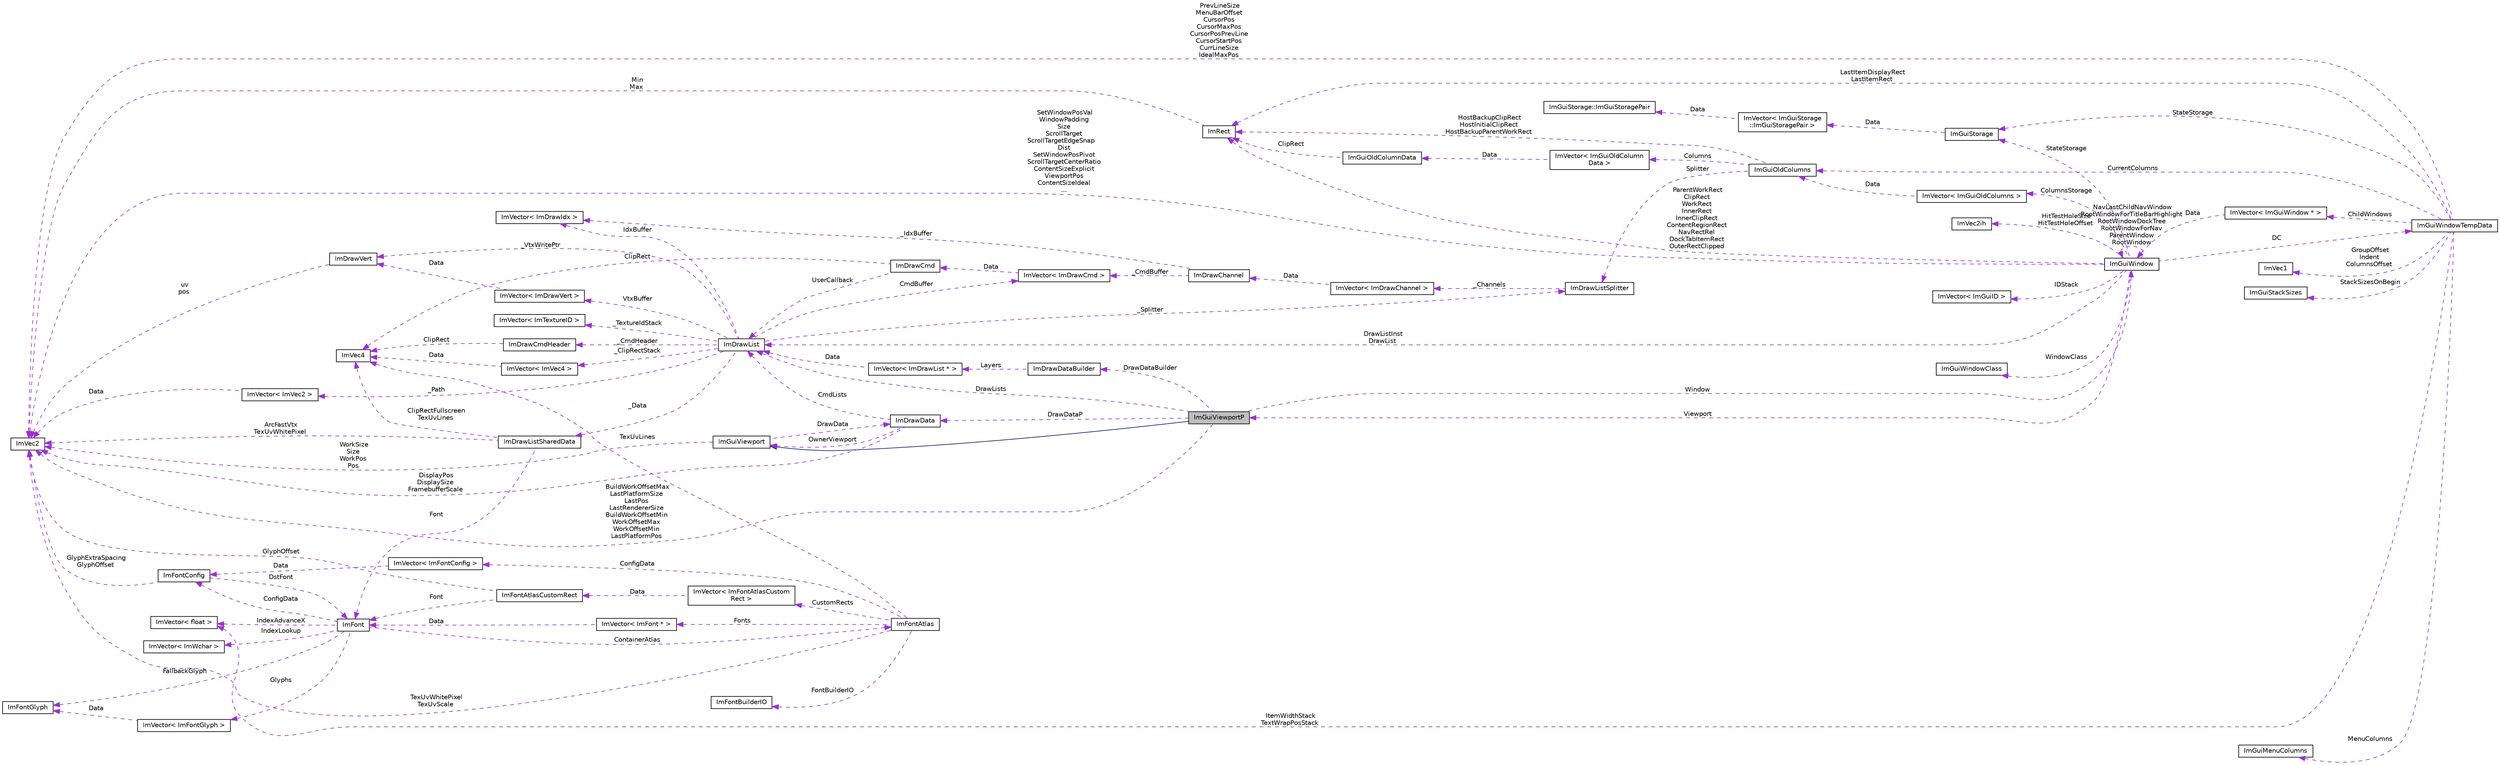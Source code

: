 digraph "ImGuiViewportP"
{
 // LATEX_PDF_SIZE
  edge [fontname="Helvetica",fontsize="10",labelfontname="Helvetica",labelfontsize="10"];
  node [fontname="Helvetica",fontsize="10",shape=record];
  rankdir="LR";
  Node1 [label="ImGuiViewportP",height=0.2,width=0.4,color="black", fillcolor="grey75", style="filled", fontcolor="black",tooltip=" "];
  Node2 -> Node1 [dir="back",color="midnightblue",fontsize="10",style="solid"];
  Node2 [label="ImGuiViewport",height=0.2,width=0.4,color="black", fillcolor="white", style="filled",URL="$structImGuiViewport.html",tooltip=" "];
  Node3 -> Node2 [dir="back",color="darkorchid3",fontsize="10",style="dashed",label=" WorkSize\nSize\nWorkPos\nPos" ];
  Node3 [label="ImVec2",height=0.2,width=0.4,color="black", fillcolor="white", style="filled",URL="$structImVec2.html",tooltip=" "];
  Node4 -> Node2 [dir="back",color="darkorchid3",fontsize="10",style="dashed",label=" DrawData" ];
  Node4 [label="ImDrawData",height=0.2,width=0.4,color="black", fillcolor="white", style="filled",URL="$structImDrawData.html",tooltip=" "];
  Node2 -> Node4 [dir="back",color="darkorchid3",fontsize="10",style="dashed",label=" OwnerViewport" ];
  Node3 -> Node4 [dir="back",color="darkorchid3",fontsize="10",style="dashed",label=" DisplayPos\nDisplaySize\nFramebufferScale" ];
  Node5 -> Node4 [dir="back",color="darkorchid3",fontsize="10",style="dashed",label=" CmdLists" ];
  Node5 [label="ImDrawList",height=0.2,width=0.4,color="black", fillcolor="white", style="filled",URL="$structImDrawList.html",tooltip=" "];
  Node6 -> Node5 [dir="back",color="darkorchid3",fontsize="10",style="dashed",label=" _ClipRectStack" ];
  Node6 [label="ImVector\< ImVec4 \>",height=0.2,width=0.4,color="black", fillcolor="white", style="filled",URL="$structImVector.html",tooltip=" "];
  Node7 -> Node6 [dir="back",color="darkorchid3",fontsize="10",style="dashed",label=" Data" ];
  Node7 [label="ImVec4",height=0.2,width=0.4,color="black", fillcolor="white", style="filled",URL="$structImVec4.html",tooltip=" "];
  Node8 -> Node5 [dir="back",color="darkorchid3",fontsize="10",style="dashed",label=" VtxBuffer" ];
  Node8 [label="ImVector\< ImDrawVert \>",height=0.2,width=0.4,color="black", fillcolor="white", style="filled",URL="$structImVector.html",tooltip=" "];
  Node9 -> Node8 [dir="back",color="darkorchid3",fontsize="10",style="dashed",label=" Data" ];
  Node9 [label="ImDrawVert",height=0.2,width=0.4,color="black", fillcolor="white", style="filled",URL="$structImDrawVert.html",tooltip=" "];
  Node3 -> Node9 [dir="back",color="darkorchid3",fontsize="10",style="dashed",label=" uv\npos" ];
  Node10 -> Node5 [dir="back",color="darkorchid3",fontsize="10",style="dashed",label=" _Path" ];
  Node10 [label="ImVector\< ImVec2 \>",height=0.2,width=0.4,color="black", fillcolor="white", style="filled",URL="$structImVector.html",tooltip=" "];
  Node3 -> Node10 [dir="back",color="darkorchid3",fontsize="10",style="dashed",label=" Data" ];
  Node11 -> Node5 [dir="back",color="darkorchid3",fontsize="10",style="dashed",label=" _Data" ];
  Node11 [label="ImDrawListSharedData",height=0.2,width=0.4,color="black", fillcolor="white", style="filled",URL="$structImDrawListSharedData.html",tooltip=" "];
  Node3 -> Node11 [dir="back",color="darkorchid3",fontsize="10",style="dashed",label=" ArcFastVtx\nTexUvWhitePixel" ];
  Node7 -> Node11 [dir="back",color="darkorchid3",fontsize="10",style="dashed",label=" ClipRectFullscreen\nTexUvLines" ];
  Node12 -> Node11 [dir="back",color="darkorchid3",fontsize="10",style="dashed",label=" Font" ];
  Node12 [label="ImFont",height=0.2,width=0.4,color="black", fillcolor="white", style="filled",URL="$structImFont.html",tooltip=" "];
  Node13 -> Node12 [dir="back",color="darkorchid3",fontsize="10",style="dashed",label=" Glyphs" ];
  Node13 [label="ImVector\< ImFontGlyph \>",height=0.2,width=0.4,color="black", fillcolor="white", style="filled",URL="$structImVector.html",tooltip=" "];
  Node14 -> Node13 [dir="back",color="darkorchid3",fontsize="10",style="dashed",label=" Data" ];
  Node14 [label="ImFontGlyph",height=0.2,width=0.4,color="black", fillcolor="white", style="filled",URL="$structImFontGlyph.html",tooltip=" "];
  Node15 -> Node12 [dir="back",color="darkorchid3",fontsize="10",style="dashed",label=" ConfigData" ];
  Node15 [label="ImFontConfig",height=0.2,width=0.4,color="black", fillcolor="white", style="filled",URL="$structImFontConfig.html",tooltip=" "];
  Node3 -> Node15 [dir="back",color="darkorchid3",fontsize="10",style="dashed",label=" GlyphExtraSpacing\nGlyphOffset" ];
  Node12 -> Node15 [dir="back",color="darkorchid3",fontsize="10",style="dashed",label=" DstFont" ];
  Node14 -> Node12 [dir="back",color="darkorchid3",fontsize="10",style="dashed",label=" FallbackGlyph" ];
  Node16 -> Node12 [dir="back",color="darkorchid3",fontsize="10",style="dashed",label=" ContainerAtlas" ];
  Node16 [label="ImFontAtlas",height=0.2,width=0.4,color="black", fillcolor="white", style="filled",URL="$structImFontAtlas.html",tooltip=" "];
  Node17 -> Node16 [dir="back",color="darkorchid3",fontsize="10",style="dashed",label=" Fonts" ];
  Node17 [label="ImVector\< ImFont * \>",height=0.2,width=0.4,color="black", fillcolor="white", style="filled",URL="$structImVector.html",tooltip=" "];
  Node12 -> Node17 [dir="back",color="darkorchid3",fontsize="10",style="dashed",label=" Data" ];
  Node18 -> Node16 [dir="back",color="darkorchid3",fontsize="10",style="dashed",label=" FontBuilderIO" ];
  Node18 [label="ImFontBuilderIO",height=0.2,width=0.4,color="black", fillcolor="white", style="filled",URL="$structImFontBuilderIO.html",tooltip=" "];
  Node3 -> Node16 [dir="back",color="darkorchid3",fontsize="10",style="dashed",label=" TexUvWhitePixel\nTexUvScale" ];
  Node7 -> Node16 [dir="back",color="darkorchid3",fontsize="10",style="dashed",label=" TexUvLines" ];
  Node19 -> Node16 [dir="back",color="darkorchid3",fontsize="10",style="dashed",label=" ConfigData" ];
  Node19 [label="ImVector\< ImFontConfig \>",height=0.2,width=0.4,color="black", fillcolor="white", style="filled",URL="$structImVector.html",tooltip=" "];
  Node15 -> Node19 [dir="back",color="darkorchid3",fontsize="10",style="dashed",label=" Data" ];
  Node20 -> Node16 [dir="back",color="darkorchid3",fontsize="10",style="dashed",label=" CustomRects" ];
  Node20 [label="ImVector\< ImFontAtlasCustom\lRect \>",height=0.2,width=0.4,color="black", fillcolor="white", style="filled",URL="$structImVector.html",tooltip=" "];
  Node21 -> Node20 [dir="back",color="darkorchid3",fontsize="10",style="dashed",label=" Data" ];
  Node21 [label="ImFontAtlasCustomRect",height=0.2,width=0.4,color="black", fillcolor="white", style="filled",URL="$structImFontAtlasCustomRect.html",tooltip=" "];
  Node3 -> Node21 [dir="back",color="darkorchid3",fontsize="10",style="dashed",label=" GlyphOffset" ];
  Node12 -> Node21 [dir="back",color="darkorchid3",fontsize="10",style="dashed",label=" Font" ];
  Node22 -> Node12 [dir="back",color="darkorchid3",fontsize="10",style="dashed",label=" IndexAdvanceX" ];
  Node22 [label="ImVector\< float \>",height=0.2,width=0.4,color="black", fillcolor="white", style="filled",URL="$structImVector.html",tooltip=" "];
  Node23 -> Node12 [dir="back",color="darkorchid3",fontsize="10",style="dashed",label=" IndexLookup" ];
  Node23 [label="ImVector\< ImWchar \>",height=0.2,width=0.4,color="black", fillcolor="white", style="filled",URL="$structImVector.html",tooltip=" "];
  Node9 -> Node5 [dir="back",color="darkorchid3",fontsize="10",style="dashed",label=" _VtxWritePtr" ];
  Node24 -> Node5 [dir="back",color="darkorchid3",fontsize="10",style="dashed",label=" _CmdHeader" ];
  Node24 [label="ImDrawCmdHeader",height=0.2,width=0.4,color="black", fillcolor="white", style="filled",URL="$structImDrawCmdHeader.html",tooltip=" "];
  Node7 -> Node24 [dir="back",color="darkorchid3",fontsize="10",style="dashed",label=" ClipRect" ];
  Node25 -> Node5 [dir="back",color="darkorchid3",fontsize="10",style="dashed",label=" CmdBuffer" ];
  Node25 [label="ImVector\< ImDrawCmd \>",height=0.2,width=0.4,color="black", fillcolor="white", style="filled",URL="$structImVector.html",tooltip=" "];
  Node26 -> Node25 [dir="back",color="darkorchid3",fontsize="10",style="dashed",label=" Data" ];
  Node26 [label="ImDrawCmd",height=0.2,width=0.4,color="black", fillcolor="white", style="filled",URL="$structImDrawCmd.html",tooltip=" "];
  Node7 -> Node26 [dir="back",color="darkorchid3",fontsize="10",style="dashed",label=" ClipRect" ];
  Node5 -> Node26 [dir="back",color="darkorchid3",fontsize="10",style="dashed",label=" UserCallback" ];
  Node27 -> Node5 [dir="back",color="darkorchid3",fontsize="10",style="dashed",label=" _Splitter" ];
  Node27 [label="ImDrawListSplitter",height=0.2,width=0.4,color="black", fillcolor="white", style="filled",URL="$structImDrawListSplitter.html",tooltip=" "];
  Node28 -> Node27 [dir="back",color="darkorchid3",fontsize="10",style="dashed",label=" _Channels" ];
  Node28 [label="ImVector\< ImDrawChannel \>",height=0.2,width=0.4,color="black", fillcolor="white", style="filled",URL="$structImVector.html",tooltip=" "];
  Node29 -> Node28 [dir="back",color="darkorchid3",fontsize="10",style="dashed",label=" Data" ];
  Node29 [label="ImDrawChannel",height=0.2,width=0.4,color="black", fillcolor="white", style="filled",URL="$structImDrawChannel.html",tooltip=" "];
  Node25 -> Node29 [dir="back",color="darkorchid3",fontsize="10",style="dashed",label=" _CmdBuffer" ];
  Node30 -> Node29 [dir="back",color="darkorchid3",fontsize="10",style="dashed",label=" _IdxBuffer" ];
  Node30 [label="ImVector\< ImDrawIdx \>",height=0.2,width=0.4,color="black", fillcolor="white", style="filled",URL="$structImVector.html",tooltip=" "];
  Node30 -> Node5 [dir="back",color="darkorchid3",fontsize="10",style="dashed",label=" IdxBuffer" ];
  Node31 -> Node5 [dir="back",color="darkorchid3",fontsize="10",style="dashed",label=" _TextureIdStack" ];
  Node31 [label="ImVector\< ImTextureID \>",height=0.2,width=0.4,color="black", fillcolor="white", style="filled",URL="$structImVector.html",tooltip=" "];
  Node3 -> Node1 [dir="back",color="darkorchid3",fontsize="10",style="dashed",label=" BuildWorkOffsetMax\nLastPlatformSize\nLastPos\nLastRendererSize\nBuildWorkOffsetMin\nWorkOffsetMax\nWorkOffsetMin\nLastPlatformPos" ];
  Node32 -> Node1 [dir="back",color="darkorchid3",fontsize="10",style="dashed",label=" DrawDataBuilder" ];
  Node32 [label="ImDrawDataBuilder",height=0.2,width=0.4,color="black", fillcolor="white", style="filled",URL="$structImDrawDataBuilder.html",tooltip=" "];
  Node33 -> Node32 [dir="back",color="darkorchid3",fontsize="10",style="dashed",label=" Layers" ];
  Node33 [label="ImVector\< ImDrawList * \>",height=0.2,width=0.4,color="black", fillcolor="white", style="filled",URL="$structImVector.html",tooltip=" "];
  Node5 -> Node33 [dir="back",color="darkorchid3",fontsize="10",style="dashed",label=" Data" ];
  Node4 -> Node1 [dir="back",color="darkorchid3",fontsize="10",style="dashed",label=" DrawDataP" ];
  Node5 -> Node1 [dir="back",color="darkorchid3",fontsize="10",style="dashed",label=" DrawLists" ];
  Node34 -> Node1 [dir="back",color="darkorchid3",fontsize="10",style="dashed",label=" Window" ];
  Node34 [label="ImGuiWindow",height=0.2,width=0.4,color="black", fillcolor="white", style="filled",URL="$structImGuiWindow.html",tooltip=" "];
  Node35 -> Node34 [dir="back",color="darkorchid3",fontsize="10",style="dashed",label=" HitTestHoleSize\nHitTestHoleOffset" ];
  Node35 [label="ImVec2ih",height=0.2,width=0.4,color="black", fillcolor="white", style="filled",URL="$structImVec2ih.html",tooltip=" "];
  Node36 -> Node34 [dir="back",color="darkorchid3",fontsize="10",style="dashed",label=" StateStorage" ];
  Node36 [label="ImGuiStorage",height=0.2,width=0.4,color="black", fillcolor="white", style="filled",URL="$structImGuiStorage.html",tooltip=" "];
  Node37 -> Node36 [dir="back",color="darkorchid3",fontsize="10",style="dashed",label=" Data" ];
  Node37 [label="ImVector\< ImGuiStorage\l::ImGuiStoragePair \>",height=0.2,width=0.4,color="black", fillcolor="white", style="filled",URL="$structImVector.html",tooltip=" "];
  Node38 -> Node37 [dir="back",color="darkorchid3",fontsize="10",style="dashed",label=" Data" ];
  Node38 [label="ImGuiStorage::ImGuiStoragePair",height=0.2,width=0.4,color="black", fillcolor="white", style="filled",URL="$structImGuiStorage_1_1ImGuiStoragePair.html",tooltip=" "];
  Node3 -> Node34 [dir="back",color="darkorchid3",fontsize="10",style="dashed",label=" SetWindowPosVal\nWindowPadding\nSize\nScrollTarget\nScrollTargetEdgeSnap\lDist\nSetWindowPosPivot\nScrollTargetCenterRatio\nContentSizeExplicit\nViewportPos\nContentSizeIdeal\n..." ];
  Node39 -> Node34 [dir="back",color="darkorchid3",fontsize="10",style="dashed",label=" ParentWorkRect\nClipRect\nWorkRect\nInnerRect\nInnerClipRect\nContentRegionRect\nNavRectRel\nDockTabItemRect\nOuterRectClipped" ];
  Node39 [label="ImRect",height=0.2,width=0.4,color="black", fillcolor="white", style="filled",URL="$structImRect.html",tooltip=" "];
  Node3 -> Node39 [dir="back",color="darkorchid3",fontsize="10",style="dashed",label=" Min\nMax" ];
  Node40 -> Node34 [dir="back",color="darkorchid3",fontsize="10",style="dashed",label=" ColumnsStorage" ];
  Node40 [label="ImVector\< ImGuiOldColumns \>",height=0.2,width=0.4,color="black", fillcolor="white", style="filled",URL="$structImVector.html",tooltip=" "];
  Node41 -> Node40 [dir="back",color="darkorchid3",fontsize="10",style="dashed",label=" Data" ];
  Node41 [label="ImGuiOldColumns",height=0.2,width=0.4,color="black", fillcolor="white", style="filled",URL="$structImGuiOldColumns.html",tooltip=" "];
  Node39 -> Node41 [dir="back",color="darkorchid3",fontsize="10",style="dashed",label=" HostBackupClipRect\nHostInitialClipRect\nHostBackupParentWorkRect" ];
  Node42 -> Node41 [dir="back",color="darkorchid3",fontsize="10",style="dashed",label=" Columns" ];
  Node42 [label="ImVector\< ImGuiOldColumn\lData \>",height=0.2,width=0.4,color="black", fillcolor="white", style="filled",URL="$structImVector.html",tooltip=" "];
  Node43 -> Node42 [dir="back",color="darkorchid3",fontsize="10",style="dashed",label=" Data" ];
  Node43 [label="ImGuiOldColumnData",height=0.2,width=0.4,color="black", fillcolor="white", style="filled",URL="$structImGuiOldColumnData.html",tooltip=" "];
  Node39 -> Node43 [dir="back",color="darkorchid3",fontsize="10",style="dashed",label=" ClipRect" ];
  Node27 -> Node41 [dir="back",color="darkorchid3",fontsize="10",style="dashed",label=" Splitter" ];
  Node44 -> Node34 [dir="back",color="darkorchid3",fontsize="10",style="dashed",label=" DC" ];
  Node44 [label="ImGuiWindowTempData",height=0.2,width=0.4,color="black", fillcolor="white", style="filled",URL="$structImGuiWindowTempData.html",tooltip=" "];
  Node45 -> Node44 [dir="back",color="darkorchid3",fontsize="10",style="dashed",label=" GroupOffset\nIndent\nColumnsOffset" ];
  Node45 [label="ImVec1",height=0.2,width=0.4,color="black", fillcolor="white", style="filled",URL="$structImVec1.html",tooltip=" "];
  Node36 -> Node44 [dir="back",color="darkorchid3",fontsize="10",style="dashed",label=" StateStorage" ];
  Node3 -> Node44 [dir="back",color="darkorchid3",fontsize="10",style="dashed",label=" PrevLineSize\nMenuBarOffset\nCursorPos\nCursorMaxPos\nCursorPosPrevLine\nCursorStartPos\nCurrLineSize\nIdealMaxPos" ];
  Node39 -> Node44 [dir="back",color="darkorchid3",fontsize="10",style="dashed",label=" LastItemDisplayRect\nLastItemRect" ];
  Node41 -> Node44 [dir="back",color="darkorchid3",fontsize="10",style="dashed",label=" CurrentColumns" ];
  Node46 -> Node44 [dir="back",color="darkorchid3",fontsize="10",style="dashed",label=" StackSizesOnBegin" ];
  Node46 [label="ImGuiStackSizes",height=0.2,width=0.4,color="black", fillcolor="white", style="filled",URL="$structImGuiStackSizes.html",tooltip=" "];
  Node47 -> Node44 [dir="back",color="darkorchid3",fontsize="10",style="dashed",label=" ChildWindows" ];
  Node47 [label="ImVector\< ImGuiWindow * \>",height=0.2,width=0.4,color="black", fillcolor="white", style="filled",URL="$structImVector.html",tooltip=" "];
  Node34 -> Node47 [dir="back",color="darkorchid3",fontsize="10",style="dashed",label=" Data" ];
  Node22 -> Node44 [dir="back",color="darkorchid3",fontsize="10",style="dashed",label=" ItemWidthStack\nTextWrapPosStack" ];
  Node48 -> Node44 [dir="back",color="darkorchid3",fontsize="10",style="dashed",label=" MenuColumns" ];
  Node48 [label="ImGuiMenuColumns",height=0.2,width=0.4,color="black", fillcolor="white", style="filled",URL="$structImGuiMenuColumns.html",tooltip=" "];
  Node49 -> Node34 [dir="back",color="darkorchid3",fontsize="10",style="dashed",label=" IDStack" ];
  Node49 [label="ImVector\< ImGuiID \>",height=0.2,width=0.4,color="black", fillcolor="white", style="filled",URL="$structImVector.html",tooltip=" "];
  Node50 -> Node34 [dir="back",color="darkorchid3",fontsize="10",style="dashed",label=" WindowClass" ];
  Node50 [label="ImGuiWindowClass",height=0.2,width=0.4,color="black", fillcolor="white", style="filled",URL="$structImGuiWindowClass.html",tooltip=" "];
  Node1 -> Node34 [dir="back",color="darkorchid3",fontsize="10",style="dashed",label=" Viewport" ];
  Node34 -> Node34 [dir="back",color="darkorchid3",fontsize="10",style="dashed",label=" NavLastChildNavWindow\nRootWindowForTitleBarHighlight\nRootWindowDockTree\nRootWindowForNav\nParentWindow\nRootWindow" ];
  Node5 -> Node34 [dir="back",color="darkorchid3",fontsize="10",style="dashed",label=" DrawListInst\nDrawList" ];
}
